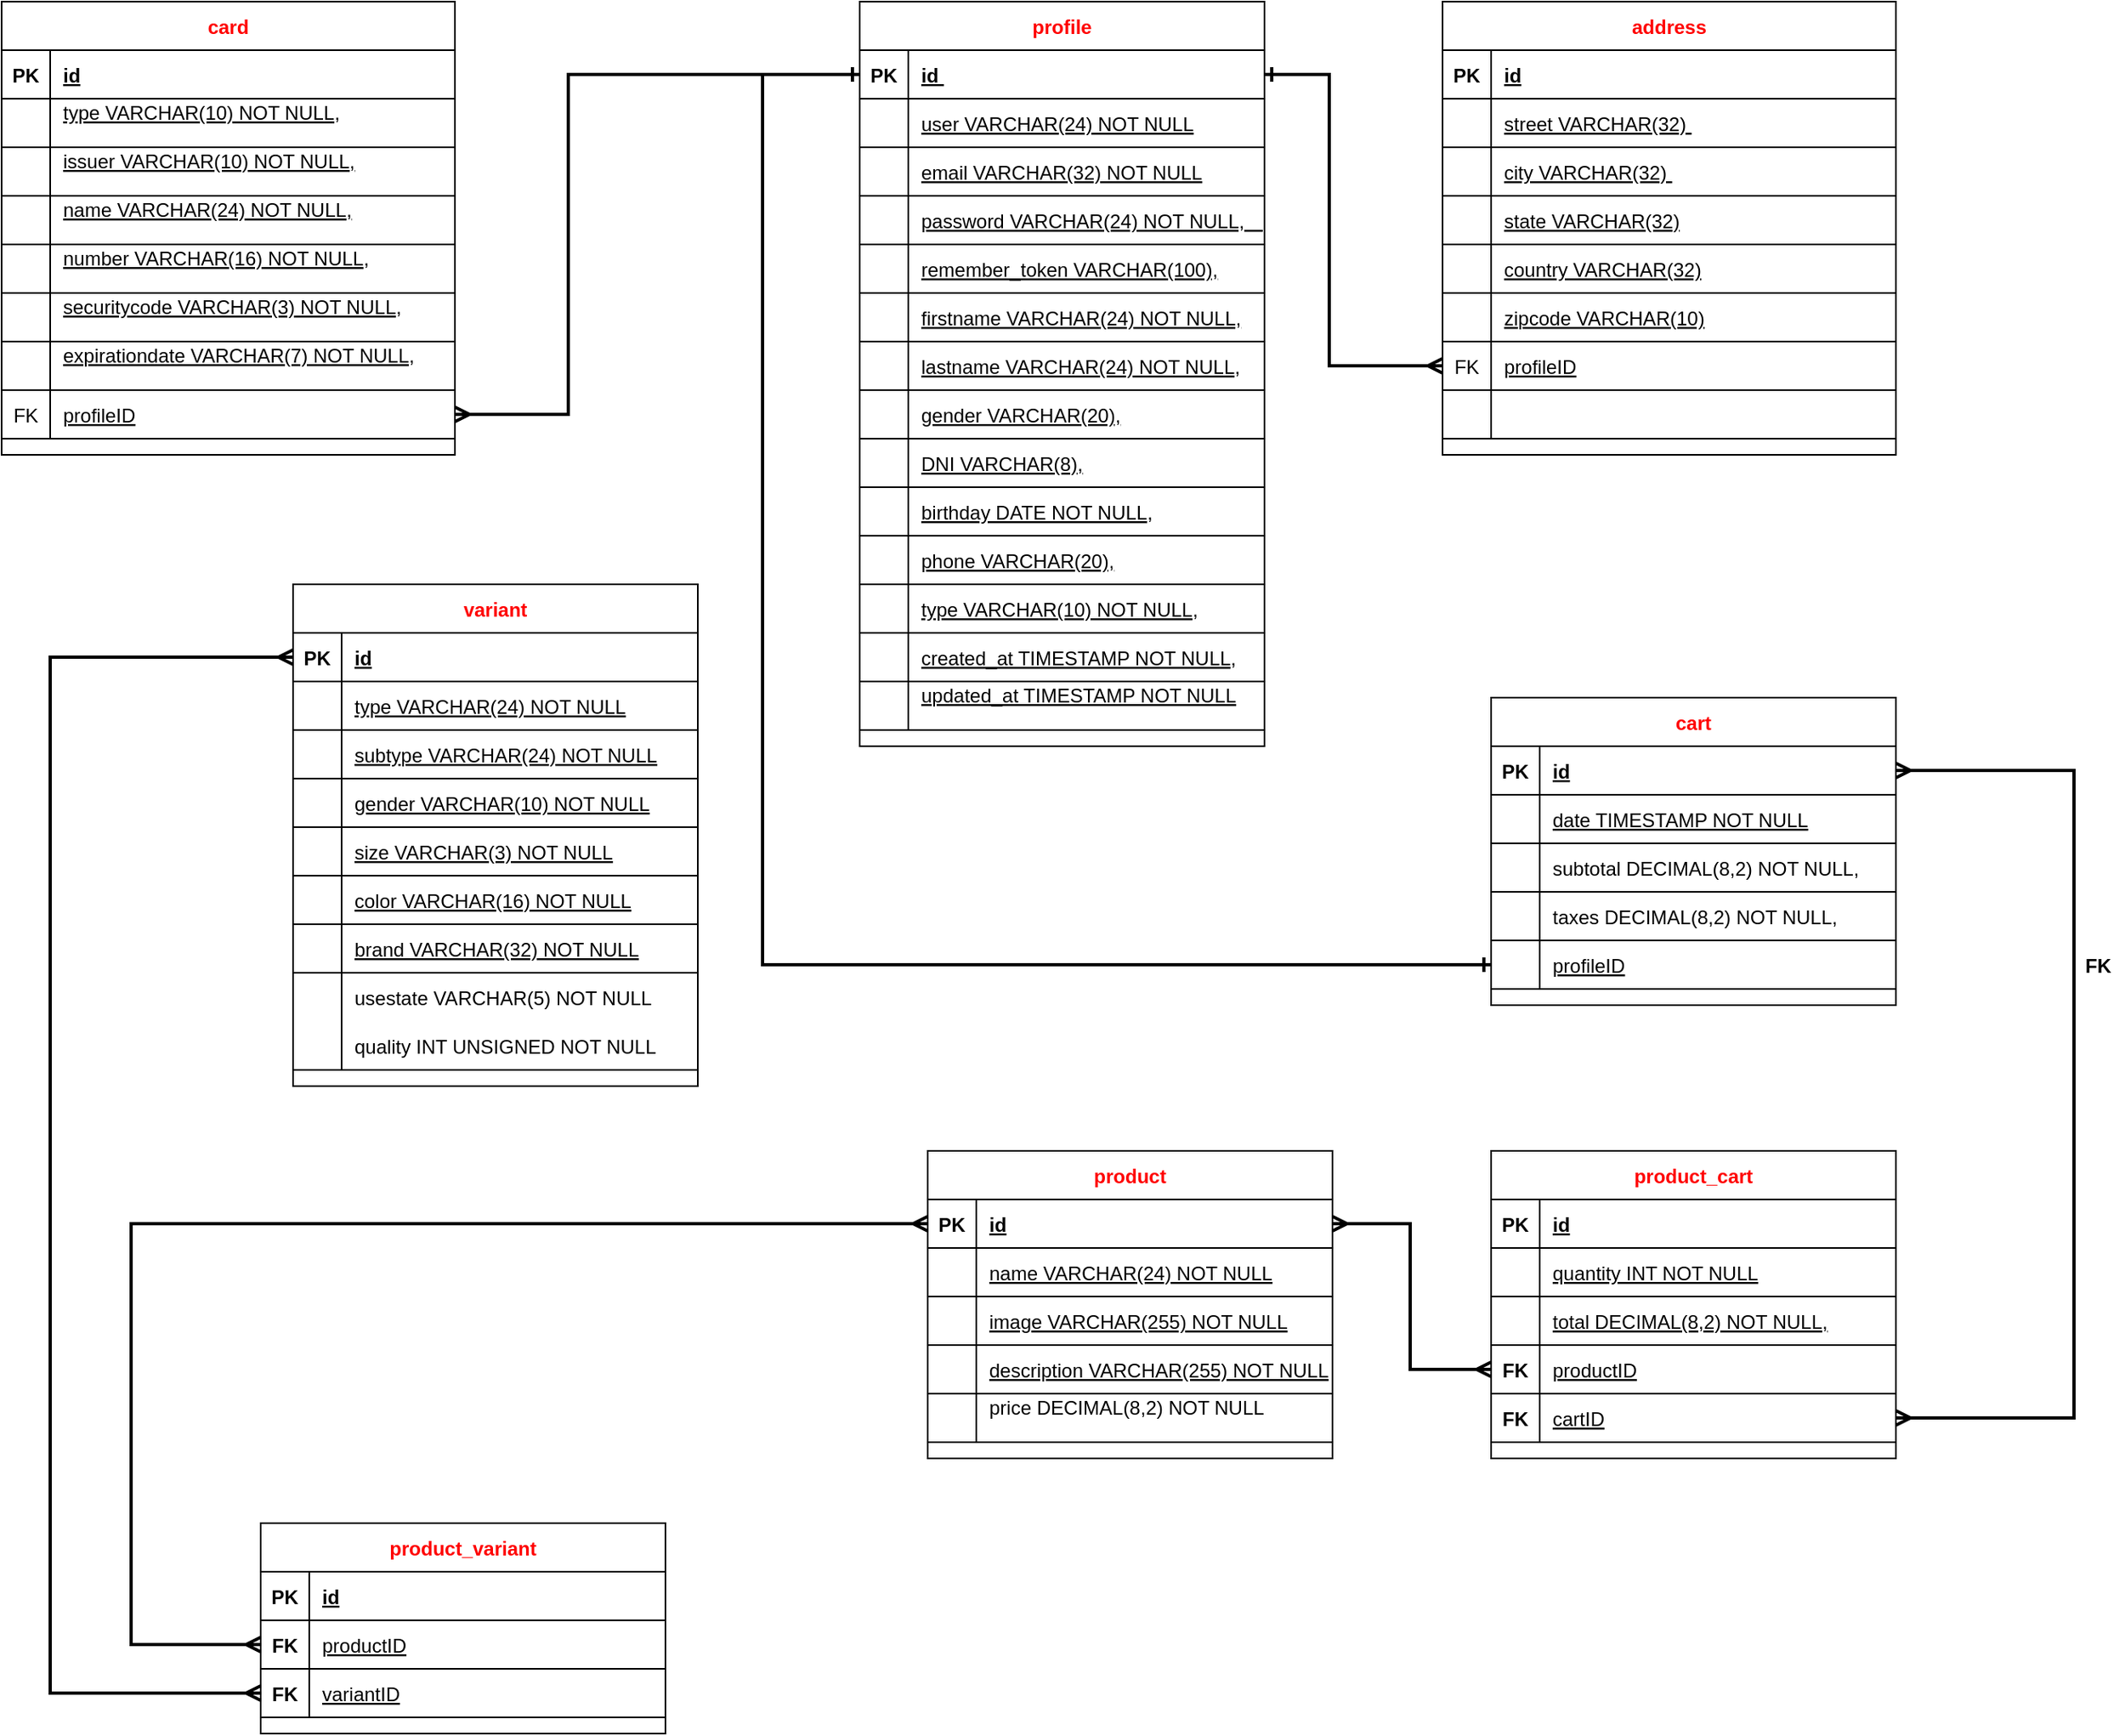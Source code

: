 <mxfile version="14.1.8" type="github">
  <diagram id="R2lEEEUBdFMjLlhIrx00" name="Page-1">
    <mxGraphModel dx="2297" dy="750" grid="1" gridSize="10" guides="1" tooltips="1" connect="1" arrows="1" fold="1" page="1" pageScale="1" pageWidth="850" pageHeight="1100" math="0" shadow="0" extFonts="Permanent Marker^https://fonts.googleapis.com/css?family=Permanent+Marker">
      <root>
        <mxCell id="0" />
        <mxCell id="1" parent="0" />
        <mxCell id="U9yivM3lDuAkU0NzyWBF-1" value="profile" style="shape=table;startSize=30;container=1;collapsible=1;childLayout=tableLayout;fixedRows=1;rowLines=0;fontStyle=1;align=center;resizeLast=1;fontColor=#FF0000;" parent="1" vertex="1">
          <mxGeometry x="280" y="100" width="250" height="460" as="geometry" />
        </mxCell>
        <mxCell id="U9yivM3lDuAkU0NzyWBF-17" style="shape=partialRectangle;collapsible=0;dropTarget=0;pointerEvents=0;fillColor=none;points=[[0,0.5],[1,0.5]];portConstraint=eastwest;top=0;left=0;right=0;bottom=1;" parent="U9yivM3lDuAkU0NzyWBF-1" vertex="1">
          <mxGeometry y="30" width="250" height="30" as="geometry" />
        </mxCell>
        <mxCell id="U9yivM3lDuAkU0NzyWBF-18" value="PK" style="shape=partialRectangle;overflow=hidden;connectable=0;fillColor=none;top=0;left=0;bottom=0;right=0;fontStyle=1;" parent="U9yivM3lDuAkU0NzyWBF-17" vertex="1">
          <mxGeometry width="30" height="30" as="geometry" />
        </mxCell>
        <mxCell id="U9yivM3lDuAkU0NzyWBF-19" value="id " style="shape=partialRectangle;overflow=hidden;connectable=0;fillColor=none;top=0;left=0;bottom=0;right=0;align=left;spacingLeft=6;fontStyle=5;" parent="U9yivM3lDuAkU0NzyWBF-17" vertex="1">
          <mxGeometry x="30" width="220" height="30" as="geometry" />
        </mxCell>
        <mxCell id="nwdsTrzyye-oN_zmMP0d-19" style="shape=partialRectangle;collapsible=0;dropTarget=0;pointerEvents=0;fillColor=none;points=[[0,0.5],[1,0.5]];portConstraint=eastwest;top=0;left=0;right=0;bottom=1;fontStyle=0" vertex="1" parent="U9yivM3lDuAkU0NzyWBF-1">
          <mxGeometry y="60" width="250" height="30" as="geometry" />
        </mxCell>
        <mxCell id="nwdsTrzyye-oN_zmMP0d-20" style="shape=partialRectangle;overflow=hidden;connectable=0;fillColor=none;top=0;left=0;bottom=0;right=0;fontStyle=0;" vertex="1" parent="nwdsTrzyye-oN_zmMP0d-19">
          <mxGeometry width="30" height="30" as="geometry" />
        </mxCell>
        <mxCell id="nwdsTrzyye-oN_zmMP0d-21" value="user VARCHAR(24) NOT NULL" style="shape=partialRectangle;overflow=hidden;connectable=0;fillColor=none;top=0;left=0;bottom=0;right=0;align=left;spacingLeft=6;fontStyle=4;" vertex="1" parent="nwdsTrzyye-oN_zmMP0d-19">
          <mxGeometry x="30" width="220" height="30" as="geometry" />
        </mxCell>
        <mxCell id="nwdsTrzyye-oN_zmMP0d-16" style="shape=partialRectangle;collapsible=0;dropTarget=0;pointerEvents=0;fillColor=none;points=[[0,0.5],[1,0.5]];portConstraint=eastwest;top=0;left=0;right=0;bottom=1;fontStyle=0" vertex="1" parent="U9yivM3lDuAkU0NzyWBF-1">
          <mxGeometry y="90" width="250" height="30" as="geometry" />
        </mxCell>
        <mxCell id="nwdsTrzyye-oN_zmMP0d-17" style="shape=partialRectangle;overflow=hidden;connectable=0;fillColor=none;top=0;left=0;bottom=0;right=0;fontStyle=0;" vertex="1" parent="nwdsTrzyye-oN_zmMP0d-16">
          <mxGeometry width="30" height="30" as="geometry" />
        </mxCell>
        <mxCell id="nwdsTrzyye-oN_zmMP0d-18" value="email VARCHAR(32) NOT NULL" style="shape=partialRectangle;overflow=hidden;connectable=0;fillColor=none;top=0;left=0;bottom=0;right=0;align=left;spacingLeft=6;fontStyle=4;" vertex="1" parent="nwdsTrzyye-oN_zmMP0d-16">
          <mxGeometry x="30" width="220" height="30" as="geometry" />
        </mxCell>
        <mxCell id="nwdsTrzyye-oN_zmMP0d-13" style="shape=partialRectangle;collapsible=0;dropTarget=0;pointerEvents=0;fillColor=none;points=[[0,0.5],[1,0.5]];portConstraint=eastwest;top=0;left=0;right=0;bottom=1;fontStyle=0" vertex="1" parent="U9yivM3lDuAkU0NzyWBF-1">
          <mxGeometry y="120" width="250" height="30" as="geometry" />
        </mxCell>
        <mxCell id="nwdsTrzyye-oN_zmMP0d-14" style="shape=partialRectangle;overflow=hidden;connectable=0;fillColor=none;top=0;left=0;bottom=0;right=0;fontStyle=0;" vertex="1" parent="nwdsTrzyye-oN_zmMP0d-13">
          <mxGeometry width="30" height="30" as="geometry" />
        </mxCell>
        <mxCell id="nwdsTrzyye-oN_zmMP0d-15" value="password VARCHAR(24) NOT NULL,    " style="shape=partialRectangle;overflow=hidden;connectable=0;fillColor=none;top=0;left=0;bottom=0;right=0;align=left;spacingLeft=6;fontStyle=4;" vertex="1" parent="nwdsTrzyye-oN_zmMP0d-13">
          <mxGeometry x="30" width="220" height="30" as="geometry" />
        </mxCell>
        <mxCell id="nwdsTrzyye-oN_zmMP0d-10" style="shape=partialRectangle;collapsible=0;dropTarget=0;pointerEvents=0;fillColor=none;points=[[0,0.5],[1,0.5]];portConstraint=eastwest;top=0;left=0;right=0;bottom=1;fontStyle=0" vertex="1" parent="U9yivM3lDuAkU0NzyWBF-1">
          <mxGeometry y="150" width="250" height="30" as="geometry" />
        </mxCell>
        <mxCell id="nwdsTrzyye-oN_zmMP0d-11" style="shape=partialRectangle;overflow=hidden;connectable=0;fillColor=none;top=0;left=0;bottom=0;right=0;fontStyle=0;" vertex="1" parent="nwdsTrzyye-oN_zmMP0d-10">
          <mxGeometry width="30" height="30" as="geometry" />
        </mxCell>
        <mxCell id="nwdsTrzyye-oN_zmMP0d-12" value="remember_token VARCHAR(100)," style="shape=partialRectangle;overflow=hidden;connectable=0;fillColor=none;top=0;left=0;bottom=0;right=0;align=left;spacingLeft=6;fontStyle=4;" vertex="1" parent="nwdsTrzyye-oN_zmMP0d-10">
          <mxGeometry x="30" width="220" height="30" as="geometry" />
        </mxCell>
        <mxCell id="U9yivM3lDuAkU0NzyWBF-32" style="shape=partialRectangle;collapsible=0;dropTarget=0;pointerEvents=0;fillColor=none;points=[[0,0.5],[1,0.5]];portConstraint=eastwest;top=0;left=0;right=0;bottom=1;fontStyle=0" parent="U9yivM3lDuAkU0NzyWBF-1" vertex="1">
          <mxGeometry y="180" width="250" height="30" as="geometry" />
        </mxCell>
        <mxCell id="U9yivM3lDuAkU0NzyWBF-33" style="shape=partialRectangle;overflow=hidden;connectable=0;fillColor=none;top=0;left=0;bottom=0;right=0;fontStyle=0;" parent="U9yivM3lDuAkU0NzyWBF-32" vertex="1">
          <mxGeometry width="30" height="30" as="geometry" />
        </mxCell>
        <mxCell id="U9yivM3lDuAkU0NzyWBF-34" value="firstname VARCHAR(24) NOT NULL," style="shape=partialRectangle;overflow=hidden;connectable=0;fillColor=none;top=0;left=0;bottom=0;right=0;align=left;spacingLeft=6;fontStyle=4;" parent="U9yivM3lDuAkU0NzyWBF-32" vertex="1">
          <mxGeometry x="30" width="220" height="30" as="geometry" />
        </mxCell>
        <mxCell id="nwdsTrzyye-oN_zmMP0d-7" style="shape=partialRectangle;collapsible=0;dropTarget=0;pointerEvents=0;fillColor=none;points=[[0,0.5],[1,0.5]];portConstraint=eastwest;top=0;left=0;right=0;bottom=1;fontStyle=0" vertex="1" parent="U9yivM3lDuAkU0NzyWBF-1">
          <mxGeometry y="210" width="250" height="30" as="geometry" />
        </mxCell>
        <mxCell id="nwdsTrzyye-oN_zmMP0d-8" style="shape=partialRectangle;overflow=hidden;connectable=0;fillColor=none;top=0;left=0;bottom=0;right=0;fontStyle=0;" vertex="1" parent="nwdsTrzyye-oN_zmMP0d-7">
          <mxGeometry width="30" height="30" as="geometry" />
        </mxCell>
        <mxCell id="nwdsTrzyye-oN_zmMP0d-9" value="lastname VARCHAR(24) NOT NULL," style="shape=partialRectangle;overflow=hidden;connectable=0;fillColor=none;top=0;left=0;bottom=0;right=0;align=left;spacingLeft=6;fontStyle=4;" vertex="1" parent="nwdsTrzyye-oN_zmMP0d-7">
          <mxGeometry x="30" width="220" height="30" as="geometry" />
        </mxCell>
        <mxCell id="U9yivM3lDuAkU0NzyWBF-38" style="shape=partialRectangle;collapsible=0;dropTarget=0;pointerEvents=0;fillColor=none;points=[[0,0.5],[1,0.5]];portConstraint=eastwest;top=0;left=0;right=0;bottom=1;fontStyle=0" parent="U9yivM3lDuAkU0NzyWBF-1" vertex="1">
          <mxGeometry y="240" width="250" height="30" as="geometry" />
        </mxCell>
        <mxCell id="U9yivM3lDuAkU0NzyWBF-39" style="shape=partialRectangle;overflow=hidden;connectable=0;fillColor=none;top=0;left=0;bottom=0;right=0;fontStyle=0;" parent="U9yivM3lDuAkU0NzyWBF-38" vertex="1">
          <mxGeometry width="30" height="30" as="geometry" />
        </mxCell>
        <mxCell id="U9yivM3lDuAkU0NzyWBF-40" value="gender VARCHAR(20)," style="shape=partialRectangle;overflow=hidden;connectable=0;fillColor=none;top=0;left=0;bottom=0;right=0;align=left;spacingLeft=6;fontStyle=4;" parent="U9yivM3lDuAkU0NzyWBF-38" vertex="1">
          <mxGeometry x="30" width="220" height="30" as="geometry" />
        </mxCell>
        <mxCell id="U9yivM3lDuAkU0NzyWBF-41" style="shape=partialRectangle;collapsible=0;dropTarget=0;pointerEvents=0;fillColor=none;points=[[0,0.5],[1,0.5]];portConstraint=eastwest;top=0;left=0;right=0;bottom=1;fontStyle=0" parent="U9yivM3lDuAkU0NzyWBF-1" vertex="1">
          <mxGeometry y="270" width="250" height="30" as="geometry" />
        </mxCell>
        <mxCell id="U9yivM3lDuAkU0NzyWBF-42" style="shape=partialRectangle;overflow=hidden;connectable=0;fillColor=none;top=0;left=0;bottom=0;right=0;fontStyle=0;" parent="U9yivM3lDuAkU0NzyWBF-41" vertex="1">
          <mxGeometry width="30" height="30" as="geometry" />
        </mxCell>
        <mxCell id="U9yivM3lDuAkU0NzyWBF-43" value="DNI VARCHAR(8)," style="shape=partialRectangle;overflow=hidden;connectable=0;fillColor=none;top=0;left=0;bottom=0;right=0;align=left;spacingLeft=6;fontStyle=4;" parent="U9yivM3lDuAkU0NzyWBF-41" vertex="1">
          <mxGeometry x="30" width="220" height="30" as="geometry" />
        </mxCell>
        <mxCell id="U9yivM3lDuAkU0NzyWBF-44" style="shape=partialRectangle;collapsible=0;dropTarget=0;pointerEvents=0;fillColor=none;points=[[0,0.5],[1,0.5]];portConstraint=eastwest;top=0;left=0;right=0;bottom=1;fontStyle=0" parent="U9yivM3lDuAkU0NzyWBF-1" vertex="1">
          <mxGeometry y="300" width="250" height="30" as="geometry" />
        </mxCell>
        <mxCell id="U9yivM3lDuAkU0NzyWBF-45" style="shape=partialRectangle;overflow=hidden;connectable=0;fillColor=none;top=0;left=0;bottom=0;right=0;fontStyle=0;" parent="U9yivM3lDuAkU0NzyWBF-44" vertex="1">
          <mxGeometry width="30" height="30" as="geometry" />
        </mxCell>
        <mxCell id="U9yivM3lDuAkU0NzyWBF-46" value="birthday DATE NOT NULL," style="shape=partialRectangle;overflow=hidden;connectable=0;fillColor=none;top=0;left=0;bottom=0;right=0;align=left;spacingLeft=6;fontStyle=4;" parent="U9yivM3lDuAkU0NzyWBF-44" vertex="1">
          <mxGeometry x="30" width="220" height="30" as="geometry" />
        </mxCell>
        <mxCell id="U9yivM3lDuAkU0NzyWBF-11" style="shape=partialRectangle;collapsible=0;dropTarget=0;pointerEvents=0;fillColor=none;points=[[0,0.5],[1,0.5]];portConstraint=eastwest;top=0;left=0;right=0;bottom=1;fontStyle=0" parent="U9yivM3lDuAkU0NzyWBF-1" vertex="1">
          <mxGeometry y="330" width="250" height="30" as="geometry" />
        </mxCell>
        <mxCell id="U9yivM3lDuAkU0NzyWBF-12" style="shape=partialRectangle;overflow=hidden;connectable=0;fillColor=none;top=0;left=0;bottom=0;right=0;fontStyle=0;" parent="U9yivM3lDuAkU0NzyWBF-11" vertex="1">
          <mxGeometry width="30" height="30" as="geometry" />
        </mxCell>
        <mxCell id="U9yivM3lDuAkU0NzyWBF-13" value="phone VARCHAR(20)," style="shape=partialRectangle;overflow=hidden;connectable=0;fillColor=none;top=0;left=0;bottom=0;right=0;align=left;spacingLeft=6;fontStyle=4;" parent="U9yivM3lDuAkU0NzyWBF-11" vertex="1">
          <mxGeometry x="30" width="220" height="30" as="geometry" />
        </mxCell>
        <mxCell id="nwdsTrzyye-oN_zmMP0d-4" style="shape=partialRectangle;collapsible=0;dropTarget=0;pointerEvents=0;fillColor=none;points=[[0,0.5],[1,0.5]];portConstraint=eastwest;top=0;left=0;right=0;bottom=1;fontStyle=0" vertex="1" parent="U9yivM3lDuAkU0NzyWBF-1">
          <mxGeometry y="360" width="250" height="30" as="geometry" />
        </mxCell>
        <mxCell id="nwdsTrzyye-oN_zmMP0d-5" style="shape=partialRectangle;overflow=hidden;connectable=0;fillColor=none;top=0;left=0;bottom=0;right=0;fontStyle=0;" vertex="1" parent="nwdsTrzyye-oN_zmMP0d-4">
          <mxGeometry width="30" height="30" as="geometry" />
        </mxCell>
        <mxCell id="nwdsTrzyye-oN_zmMP0d-6" value="type VARCHAR(10) NOT NULL," style="shape=partialRectangle;overflow=hidden;connectable=0;fillColor=none;top=0;left=0;bottom=0;right=0;align=left;spacingLeft=6;fontStyle=4;" vertex="1" parent="nwdsTrzyye-oN_zmMP0d-4">
          <mxGeometry x="30" width="220" height="30" as="geometry" />
        </mxCell>
        <mxCell id="nwdsTrzyye-oN_zmMP0d-1" style="shape=partialRectangle;collapsible=0;dropTarget=0;pointerEvents=0;fillColor=none;points=[[0,0.5],[1,0.5]];portConstraint=eastwest;top=0;left=0;right=0;bottom=1;fontStyle=0" vertex="1" parent="U9yivM3lDuAkU0NzyWBF-1">
          <mxGeometry y="390" width="250" height="30" as="geometry" />
        </mxCell>
        <mxCell id="nwdsTrzyye-oN_zmMP0d-2" style="shape=partialRectangle;overflow=hidden;connectable=0;fillColor=none;top=0;left=0;bottom=0;right=0;fontStyle=0;" vertex="1" parent="nwdsTrzyye-oN_zmMP0d-1">
          <mxGeometry width="30" height="30" as="geometry" />
        </mxCell>
        <mxCell id="nwdsTrzyye-oN_zmMP0d-3" value="created_at TIMESTAMP NOT NULL," style="shape=partialRectangle;overflow=hidden;connectable=0;fillColor=none;top=0;left=0;bottom=0;right=0;align=left;spacingLeft=6;fontStyle=4;" vertex="1" parent="nwdsTrzyye-oN_zmMP0d-1">
          <mxGeometry x="30" width="220" height="30" as="geometry" />
        </mxCell>
        <mxCell id="U9yivM3lDuAkU0NzyWBF-35" style="shape=partialRectangle;collapsible=0;dropTarget=0;pointerEvents=0;fillColor=none;points=[[0,0.5],[1,0.5]];portConstraint=eastwest;top=0;left=0;right=0;bottom=1;fontStyle=0" parent="U9yivM3lDuAkU0NzyWBF-1" vertex="1">
          <mxGeometry y="420" width="250" height="30" as="geometry" />
        </mxCell>
        <mxCell id="U9yivM3lDuAkU0NzyWBF-36" style="shape=partialRectangle;overflow=hidden;connectable=0;fillColor=none;top=0;left=0;bottom=0;right=0;fontStyle=0;" parent="U9yivM3lDuAkU0NzyWBF-35" vertex="1">
          <mxGeometry width="30" height="30" as="geometry" />
        </mxCell>
        <mxCell id="U9yivM3lDuAkU0NzyWBF-37" value="updated_at TIMESTAMP NOT NULL&#xa;" style="shape=partialRectangle;overflow=hidden;connectable=0;fillColor=none;top=0;left=0;bottom=0;right=0;align=left;spacingLeft=6;fontStyle=4;" parent="U9yivM3lDuAkU0NzyWBF-35" vertex="1">
          <mxGeometry x="30" width="220" height="30" as="geometry" />
        </mxCell>
        <mxCell id="U9yivM3lDuAkU0NzyWBF-68" value="product" style="shape=table;startSize=30;container=1;collapsible=1;childLayout=tableLayout;fixedRows=1;rowLines=0;fontStyle=1;align=center;resizeLast=1;labelBackgroundColor=#ffffff;fontColor=#FF0000;" parent="1" vertex="1">
          <mxGeometry x="322" y="810" width="250" height="190" as="geometry" />
        </mxCell>
        <mxCell id="U9yivM3lDuAkU0NzyWBF-108" style="shape=partialRectangle;collapsible=0;dropTarget=0;pointerEvents=0;fillColor=none;points=[[0,0.5],[1,0.5]];portConstraint=eastwest;top=0;left=0;right=0;bottom=1;" parent="U9yivM3lDuAkU0NzyWBF-68" vertex="1">
          <mxGeometry y="30" width="250" height="30" as="geometry" />
        </mxCell>
        <mxCell id="U9yivM3lDuAkU0NzyWBF-109" value="PK" style="shape=partialRectangle;overflow=hidden;connectable=0;fillColor=none;top=0;left=0;bottom=0;right=0;fontStyle=1;" parent="U9yivM3lDuAkU0NzyWBF-108" vertex="1">
          <mxGeometry width="30" height="30" as="geometry" />
        </mxCell>
        <mxCell id="U9yivM3lDuAkU0NzyWBF-110" value="id" style="shape=partialRectangle;overflow=hidden;connectable=0;fillColor=none;top=0;left=0;bottom=0;right=0;align=left;spacingLeft=6;fontStyle=5;" parent="U9yivM3lDuAkU0NzyWBF-108" vertex="1">
          <mxGeometry x="30" width="220" height="30" as="geometry" />
        </mxCell>
        <mxCell id="U9yivM3lDuAkU0NzyWBF-105" style="shape=partialRectangle;collapsible=0;dropTarget=0;pointerEvents=0;fillColor=none;points=[[0,0.5],[1,0.5]];portConstraint=eastwest;top=0;left=0;right=0;bottom=1;" parent="U9yivM3lDuAkU0NzyWBF-68" vertex="1">
          <mxGeometry y="60" width="250" height="30" as="geometry" />
        </mxCell>
        <mxCell id="U9yivM3lDuAkU0NzyWBF-106" style="shape=partialRectangle;overflow=hidden;connectable=0;fillColor=none;top=0;left=0;bottom=0;right=0;fontStyle=1;" parent="U9yivM3lDuAkU0NzyWBF-105" vertex="1">
          <mxGeometry width="30" height="30" as="geometry" />
        </mxCell>
        <mxCell id="U9yivM3lDuAkU0NzyWBF-107" value="name VARCHAR(24) NOT NULL" style="shape=partialRectangle;overflow=hidden;connectable=0;fillColor=none;top=0;left=0;bottom=0;right=0;align=left;spacingLeft=6;fontStyle=4;" parent="U9yivM3lDuAkU0NzyWBF-105" vertex="1">
          <mxGeometry x="30" width="220" height="30" as="geometry" />
        </mxCell>
        <mxCell id="U9yivM3lDuAkU0NzyWBF-102" style="shape=partialRectangle;collapsible=0;dropTarget=0;pointerEvents=0;fillColor=none;points=[[0,0.5],[1,0.5]];portConstraint=eastwest;top=0;left=0;right=0;bottom=1;fontStyle=0" parent="U9yivM3lDuAkU0NzyWBF-68" vertex="1">
          <mxGeometry y="90" width="250" height="30" as="geometry" />
        </mxCell>
        <mxCell id="U9yivM3lDuAkU0NzyWBF-103" style="shape=partialRectangle;overflow=hidden;connectable=0;fillColor=none;top=0;left=0;bottom=0;right=0;fontStyle=0;" parent="U9yivM3lDuAkU0NzyWBF-102" vertex="1">
          <mxGeometry width="30" height="30" as="geometry" />
        </mxCell>
        <mxCell id="U9yivM3lDuAkU0NzyWBF-104" value="image VARCHAR(255) NOT NULL" style="shape=partialRectangle;overflow=hidden;connectable=0;fillColor=none;top=0;left=0;bottom=0;right=0;align=left;spacingLeft=6;fontStyle=4;" parent="U9yivM3lDuAkU0NzyWBF-102" vertex="1">
          <mxGeometry x="30" width="220" height="30" as="geometry" />
        </mxCell>
        <mxCell id="U9yivM3lDuAkU0NzyWBF-96" style="shape=partialRectangle;collapsible=0;dropTarget=0;pointerEvents=0;fillColor=none;points=[[0,0.5],[1,0.5]];portConstraint=eastwest;top=0;left=0;right=0;bottom=1;fontStyle=0" parent="U9yivM3lDuAkU0NzyWBF-68" vertex="1">
          <mxGeometry y="120" width="250" height="30" as="geometry" />
        </mxCell>
        <mxCell id="U9yivM3lDuAkU0NzyWBF-97" style="shape=partialRectangle;overflow=hidden;connectable=0;fillColor=none;top=0;left=0;bottom=0;right=0;fontStyle=0;" parent="U9yivM3lDuAkU0NzyWBF-96" vertex="1">
          <mxGeometry width="30" height="30" as="geometry" />
        </mxCell>
        <mxCell id="U9yivM3lDuAkU0NzyWBF-98" value="description VARCHAR(255) NOT NULL" style="shape=partialRectangle;overflow=hidden;connectable=0;fillColor=none;top=0;left=0;bottom=0;right=0;align=left;spacingLeft=6;fontStyle=4;" parent="U9yivM3lDuAkU0NzyWBF-96" vertex="1">
          <mxGeometry x="30" width="220" height="30" as="geometry" />
        </mxCell>
        <mxCell id="U9yivM3lDuAkU0NzyWBF-93" style="shape=partialRectangle;collapsible=0;dropTarget=0;pointerEvents=0;fillColor=none;points=[[0,0.5],[1,0.5]];portConstraint=eastwest;top=0;left=0;right=0;bottom=1;fontStyle=0" parent="U9yivM3lDuAkU0NzyWBF-68" vertex="1">
          <mxGeometry y="150" width="250" height="30" as="geometry" />
        </mxCell>
        <mxCell id="U9yivM3lDuAkU0NzyWBF-94" style="shape=partialRectangle;overflow=hidden;connectable=0;fillColor=none;top=0;left=0;bottom=0;right=0;fontStyle=0;" parent="U9yivM3lDuAkU0NzyWBF-93" vertex="1">
          <mxGeometry width="30" height="30" as="geometry" />
        </mxCell>
        <mxCell id="U9yivM3lDuAkU0NzyWBF-95" value="price DECIMAL(8,2) NOT NULL&#xa;" style="shape=partialRectangle;overflow=hidden;connectable=0;fillColor=none;top=0;left=0;bottom=0;right=0;align=left;spacingLeft=6;fontStyle=0;" parent="U9yivM3lDuAkU0NzyWBF-93" vertex="1">
          <mxGeometry x="30" width="220" height="30" as="geometry" />
        </mxCell>
        <mxCell id="U9yivM3lDuAkU0NzyWBF-131" value="cart" style="shape=table;startSize=30;container=1;collapsible=1;childLayout=tableLayout;fixedRows=1;rowLines=0;fontStyle=1;align=center;resizeLast=1;fontColor=#FF0000;" parent="1" vertex="1">
          <mxGeometry x="670" y="530" width="250" height="190" as="geometry" />
        </mxCell>
        <mxCell id="U9yivM3lDuAkU0NzyWBF-132" value="" style="shape=partialRectangle;collapsible=0;dropTarget=0;pointerEvents=0;fillColor=none;points=[[0,0.5],[1,0.5]];portConstraint=eastwest;top=0;left=0;right=0;bottom=1;" parent="U9yivM3lDuAkU0NzyWBF-131" vertex="1">
          <mxGeometry y="30" width="250" height="30" as="geometry" />
        </mxCell>
        <mxCell id="U9yivM3lDuAkU0NzyWBF-133" value="PK" style="shape=partialRectangle;overflow=hidden;connectable=0;fillColor=none;top=0;left=0;bottom=0;right=0;fontStyle=1;" parent="U9yivM3lDuAkU0NzyWBF-132" vertex="1">
          <mxGeometry width="30" height="30" as="geometry" />
        </mxCell>
        <mxCell id="U9yivM3lDuAkU0NzyWBF-134" value="id" style="shape=partialRectangle;overflow=hidden;connectable=0;fillColor=none;top=0;left=0;bottom=0;right=0;align=left;spacingLeft=6;fontStyle=5;" parent="U9yivM3lDuAkU0NzyWBF-132" vertex="1">
          <mxGeometry x="30" width="220" height="30" as="geometry" />
        </mxCell>
        <mxCell id="U9yivM3lDuAkU0NzyWBF-147" style="shape=partialRectangle;collapsible=0;dropTarget=0;pointerEvents=0;fillColor=none;points=[[0,0.5],[1,0.5]];portConstraint=eastwest;top=0;left=0;right=0;bottom=1;" parent="U9yivM3lDuAkU0NzyWBF-131" vertex="1">
          <mxGeometry y="60" width="250" height="30" as="geometry" />
        </mxCell>
        <mxCell id="U9yivM3lDuAkU0NzyWBF-148" style="shape=partialRectangle;overflow=hidden;connectable=0;fillColor=none;top=0;left=0;bottom=0;right=0;fontStyle=1;" parent="U9yivM3lDuAkU0NzyWBF-147" vertex="1">
          <mxGeometry width="30" height="30" as="geometry" />
        </mxCell>
        <mxCell id="U9yivM3lDuAkU0NzyWBF-149" value="date TIMESTAMP NOT NULL" style="shape=partialRectangle;overflow=hidden;connectable=0;fillColor=none;top=0;left=0;bottom=0;right=0;align=left;spacingLeft=6;fontStyle=4;" parent="U9yivM3lDuAkU0NzyWBF-147" vertex="1">
          <mxGeometry x="30" width="220" height="30" as="geometry" />
        </mxCell>
        <mxCell id="U9yivM3lDuAkU0NzyWBF-165" style="shape=partialRectangle;collapsible=0;dropTarget=0;pointerEvents=0;fillColor=none;points=[[0,0.5],[1,0.5]];portConstraint=eastwest;top=0;left=0;right=0;bottom=1;" parent="U9yivM3lDuAkU0NzyWBF-131" vertex="1">
          <mxGeometry y="90" width="250" height="30" as="geometry" />
        </mxCell>
        <mxCell id="U9yivM3lDuAkU0NzyWBF-166" style="shape=partialRectangle;overflow=hidden;connectable=0;fillColor=none;top=0;left=0;bottom=0;right=0;fontStyle=1;" parent="U9yivM3lDuAkU0NzyWBF-165" vertex="1">
          <mxGeometry width="30" height="30" as="geometry" />
        </mxCell>
        <mxCell id="U9yivM3lDuAkU0NzyWBF-167" value="subtotal DECIMAL(8,2) NOT NULL," style="shape=partialRectangle;overflow=hidden;connectable=0;fillColor=none;top=0;left=0;bottom=0;right=0;align=left;spacingLeft=6;fontStyle=0;" parent="U9yivM3lDuAkU0NzyWBF-165" vertex="1">
          <mxGeometry x="30" width="220" height="30" as="geometry" />
        </mxCell>
        <mxCell id="U9yivM3lDuAkU0NzyWBF-168" style="shape=partialRectangle;collapsible=0;dropTarget=0;pointerEvents=0;fillColor=none;points=[[0,0.5],[1,0.5]];portConstraint=eastwest;top=0;left=0;right=0;bottom=1;" parent="U9yivM3lDuAkU0NzyWBF-131" vertex="1">
          <mxGeometry y="120" width="250" height="30" as="geometry" />
        </mxCell>
        <mxCell id="U9yivM3lDuAkU0NzyWBF-169" style="shape=partialRectangle;overflow=hidden;connectable=0;fillColor=none;top=0;left=0;bottom=0;right=0;fontStyle=1;" parent="U9yivM3lDuAkU0NzyWBF-168" vertex="1">
          <mxGeometry width="30" height="30" as="geometry" />
        </mxCell>
        <mxCell id="U9yivM3lDuAkU0NzyWBF-170" value="taxes DECIMAL(8,2) NOT NULL," style="shape=partialRectangle;overflow=hidden;connectable=0;fillColor=none;top=0;left=0;bottom=0;right=0;align=left;spacingLeft=6;fontStyle=0;" parent="U9yivM3lDuAkU0NzyWBF-168" vertex="1">
          <mxGeometry x="30" width="220" height="30" as="geometry" />
        </mxCell>
        <mxCell id="U9yivM3lDuAkU0NzyWBF-138" style="shape=partialRectangle;collapsible=0;dropTarget=0;pointerEvents=0;fillColor=none;points=[[0,0.5],[1,0.5]];portConstraint=eastwest;top=0;left=0;right=0;bottom=1;" parent="U9yivM3lDuAkU0NzyWBF-131" vertex="1">
          <mxGeometry y="150" width="250" height="30" as="geometry" />
        </mxCell>
        <mxCell id="U9yivM3lDuAkU0NzyWBF-139" style="shape=partialRectangle;overflow=hidden;connectable=0;fillColor=none;top=0;left=0;bottom=0;right=0;fontStyle=1;" parent="U9yivM3lDuAkU0NzyWBF-138" vertex="1">
          <mxGeometry width="30" height="30" as="geometry" />
        </mxCell>
        <mxCell id="U9yivM3lDuAkU0NzyWBF-140" value="profileID" style="shape=partialRectangle;overflow=hidden;connectable=0;fillColor=none;top=0;left=0;bottom=0;right=0;align=left;spacingLeft=6;fontStyle=4;" parent="U9yivM3lDuAkU0NzyWBF-138" vertex="1">
          <mxGeometry x="30" width="220" height="30" as="geometry" />
        </mxCell>
        <mxCell id="2G1dGY_RyxvIGRLALi3S-1" value="card" style="shape=table;startSize=30;container=1;collapsible=1;childLayout=tableLayout;fixedRows=1;rowLines=0;fontStyle=1;align=center;resizeLast=1;fontColor=#FF0000;" parent="1" vertex="1">
          <mxGeometry x="-250" y="100" width="280" height="280" as="geometry" />
        </mxCell>
        <mxCell id="2G1dGY_RyxvIGRLALi3S-2" style="shape=partialRectangle;collapsible=0;dropTarget=0;pointerEvents=0;fillColor=none;points=[[0,0.5],[1,0.5]];portConstraint=eastwest;top=0;left=0;right=0;bottom=1;" parent="2G1dGY_RyxvIGRLALi3S-1" vertex="1">
          <mxGeometry y="30" width="280" height="30" as="geometry" />
        </mxCell>
        <mxCell id="2G1dGY_RyxvIGRLALi3S-3" value="PK" style="shape=partialRectangle;overflow=hidden;connectable=0;fillColor=none;top=0;left=0;bottom=0;right=0;fontStyle=1;" parent="2G1dGY_RyxvIGRLALi3S-2" vertex="1">
          <mxGeometry width="30" height="30" as="geometry" />
        </mxCell>
        <mxCell id="2G1dGY_RyxvIGRLALi3S-4" value="id" style="shape=partialRectangle;overflow=hidden;connectable=0;fillColor=none;top=0;left=0;bottom=0;right=0;align=left;spacingLeft=6;fontStyle=5;" parent="2G1dGY_RyxvIGRLALi3S-2" vertex="1">
          <mxGeometry x="30" width="250" height="30" as="geometry" />
        </mxCell>
        <mxCell id="2G1dGY_RyxvIGRLALi3S-29" style="shape=partialRectangle;collapsible=0;dropTarget=0;pointerEvents=0;fillColor=none;points=[[0,0.5],[1,0.5]];portConstraint=eastwest;top=0;left=0;right=0;bottom=1;fontStyle=0" parent="2G1dGY_RyxvIGRLALi3S-1" vertex="1">
          <mxGeometry y="60" width="280" height="30" as="geometry" />
        </mxCell>
        <mxCell id="2G1dGY_RyxvIGRLALi3S-30" style="shape=partialRectangle;overflow=hidden;connectable=0;fillColor=none;top=0;left=0;bottom=0;right=0;fontStyle=0;" parent="2G1dGY_RyxvIGRLALi3S-29" vertex="1">
          <mxGeometry width="30" height="30" as="geometry" />
        </mxCell>
        <mxCell id="2G1dGY_RyxvIGRLALi3S-31" value="type VARCHAR(10) NOT NULL,&#xa;" style="shape=partialRectangle;overflow=hidden;connectable=0;fillColor=none;top=0;left=0;bottom=0;right=0;align=left;spacingLeft=6;fontStyle=4;" parent="2G1dGY_RyxvIGRLALi3S-29" vertex="1">
          <mxGeometry x="30" width="250" height="30" as="geometry" />
        </mxCell>
        <mxCell id="hiM1Buso-aKJPvqWwItP-2" style="shape=partialRectangle;collapsible=0;dropTarget=0;pointerEvents=0;fillColor=none;points=[[0,0.5],[1,0.5]];portConstraint=eastwest;top=0;left=0;right=0;bottom=1;fontStyle=0" parent="2G1dGY_RyxvIGRLALi3S-1" vertex="1">
          <mxGeometry y="90" width="280" height="30" as="geometry" />
        </mxCell>
        <mxCell id="hiM1Buso-aKJPvqWwItP-3" style="shape=partialRectangle;overflow=hidden;connectable=0;fillColor=none;top=0;left=0;bottom=0;right=0;fontStyle=0;" parent="hiM1Buso-aKJPvqWwItP-2" vertex="1">
          <mxGeometry width="30" height="30" as="geometry" />
        </mxCell>
        <mxCell id="hiM1Buso-aKJPvqWwItP-4" value="issuer VARCHAR(10) NOT NULL,&#xa;&#xa;" style="shape=partialRectangle;overflow=hidden;connectable=0;fillColor=none;top=0;left=0;bottom=0;right=0;align=left;spacingLeft=6;fontStyle=4;" parent="hiM1Buso-aKJPvqWwItP-2" vertex="1">
          <mxGeometry x="30" width="250" height="30" as="geometry" />
        </mxCell>
        <mxCell id="2G1dGY_RyxvIGRLALi3S-32" style="shape=partialRectangle;collapsible=0;dropTarget=0;pointerEvents=0;fillColor=none;points=[[0,0.5],[1,0.5]];portConstraint=eastwest;top=0;left=0;right=0;bottom=1;fontStyle=0" parent="2G1dGY_RyxvIGRLALi3S-1" vertex="1">
          <mxGeometry y="120" width="280" height="30" as="geometry" />
        </mxCell>
        <mxCell id="2G1dGY_RyxvIGRLALi3S-33" style="shape=partialRectangle;overflow=hidden;connectable=0;fillColor=none;top=0;left=0;bottom=0;right=0;fontStyle=0;" parent="2G1dGY_RyxvIGRLALi3S-32" vertex="1">
          <mxGeometry width="30" height="30" as="geometry" />
        </mxCell>
        <mxCell id="2G1dGY_RyxvIGRLALi3S-34" value="name VARCHAR(24) NOT NULL,&#xa;&#xa;" style="shape=partialRectangle;overflow=hidden;connectable=0;fillColor=none;top=0;left=0;bottom=0;right=0;align=left;spacingLeft=6;fontStyle=4;" parent="2G1dGY_RyxvIGRLALi3S-32" vertex="1">
          <mxGeometry x="30" width="250" height="30" as="geometry" />
        </mxCell>
        <mxCell id="2G1dGY_RyxvIGRLALi3S-35" style="shape=partialRectangle;collapsible=0;dropTarget=0;pointerEvents=0;fillColor=none;points=[[0,0.5],[1,0.5]];portConstraint=eastwest;top=0;left=0;right=0;bottom=1;fontStyle=0" parent="2G1dGY_RyxvIGRLALi3S-1" vertex="1">
          <mxGeometry y="150" width="280" height="30" as="geometry" />
        </mxCell>
        <mxCell id="2G1dGY_RyxvIGRLALi3S-36" style="shape=partialRectangle;overflow=hidden;connectable=0;fillColor=none;top=0;left=0;bottom=0;right=0;fontStyle=0;" parent="2G1dGY_RyxvIGRLALi3S-35" vertex="1">
          <mxGeometry width="30" height="30" as="geometry" />
        </mxCell>
        <mxCell id="2G1dGY_RyxvIGRLALi3S-37" value="number VARCHAR(16) NOT NULL,&#xa;&#xa;" style="shape=partialRectangle;overflow=hidden;connectable=0;fillColor=none;top=0;left=0;bottom=0;right=0;align=left;spacingLeft=6;fontStyle=4;" parent="2G1dGY_RyxvIGRLALi3S-35" vertex="1">
          <mxGeometry x="30" width="250" height="30" as="geometry" />
        </mxCell>
        <mxCell id="2G1dGY_RyxvIGRLALi3S-38" style="shape=partialRectangle;collapsible=0;dropTarget=0;pointerEvents=0;fillColor=none;points=[[0,0.5],[1,0.5]];portConstraint=eastwest;top=0;left=0;right=0;bottom=1;fontStyle=0" parent="2G1dGY_RyxvIGRLALi3S-1" vertex="1">
          <mxGeometry y="180" width="280" height="30" as="geometry" />
        </mxCell>
        <mxCell id="2G1dGY_RyxvIGRLALi3S-39" style="shape=partialRectangle;overflow=hidden;connectable=0;fillColor=none;top=0;left=0;bottom=0;right=0;fontStyle=0;" parent="2G1dGY_RyxvIGRLALi3S-38" vertex="1">
          <mxGeometry width="30" height="30" as="geometry" />
        </mxCell>
        <mxCell id="2G1dGY_RyxvIGRLALi3S-40" value="securitycode VARCHAR(3) NOT NULL,&#xa;&#xa;" style="shape=partialRectangle;overflow=hidden;connectable=0;fillColor=none;top=0;left=0;bottom=0;right=0;align=left;spacingLeft=6;fontStyle=4;" parent="2G1dGY_RyxvIGRLALi3S-38" vertex="1">
          <mxGeometry x="30" width="250" height="30" as="geometry" />
        </mxCell>
        <mxCell id="2G1dGY_RyxvIGRLALi3S-41" style="shape=partialRectangle;collapsible=0;dropTarget=0;pointerEvents=0;fillColor=none;points=[[0,0.5],[1,0.5]];portConstraint=eastwest;top=0;left=0;right=0;bottom=1;fontStyle=0" parent="2G1dGY_RyxvIGRLALi3S-1" vertex="1">
          <mxGeometry y="210" width="280" height="30" as="geometry" />
        </mxCell>
        <mxCell id="2G1dGY_RyxvIGRLALi3S-42" style="shape=partialRectangle;overflow=hidden;connectable=0;fillColor=none;top=0;left=0;bottom=0;right=0;fontStyle=0;" parent="2G1dGY_RyxvIGRLALi3S-41" vertex="1">
          <mxGeometry width="30" height="30" as="geometry" />
        </mxCell>
        <mxCell id="2G1dGY_RyxvIGRLALi3S-43" value="expirationdate VARCHAR(7) NOT NULL,&#xa;&#xa;" style="shape=partialRectangle;overflow=hidden;connectable=0;fillColor=none;top=0;left=0;bottom=0;right=0;align=left;spacingLeft=6;fontStyle=4;" parent="2G1dGY_RyxvIGRLALi3S-41" vertex="1">
          <mxGeometry x="30" width="250" height="30" as="geometry" />
        </mxCell>
        <mxCell id="CPmwiTEOpp1oiziEy-jw-1" style="shape=partialRectangle;collapsible=0;dropTarget=0;pointerEvents=0;fillColor=none;points=[[0,0.5],[1,0.5]];portConstraint=eastwest;top=0;left=0;right=0;bottom=1;fontStyle=0" parent="2G1dGY_RyxvIGRLALi3S-1" vertex="1">
          <mxGeometry y="240" width="280" height="30" as="geometry" />
        </mxCell>
        <mxCell id="CPmwiTEOpp1oiziEy-jw-2" value="FK" style="shape=partialRectangle;overflow=hidden;connectable=0;fillColor=none;top=0;left=0;bottom=0;right=0;fontStyle=0;" parent="CPmwiTEOpp1oiziEy-jw-1" vertex="1">
          <mxGeometry width="30" height="30" as="geometry" />
        </mxCell>
        <mxCell id="CPmwiTEOpp1oiziEy-jw-3" value="profileID" style="shape=partialRectangle;overflow=hidden;connectable=0;fillColor=none;top=0;left=0;bottom=0;right=0;align=left;spacingLeft=6;fontStyle=4;" parent="CPmwiTEOpp1oiziEy-jw-1" vertex="1">
          <mxGeometry x="30" width="250" height="30" as="geometry" />
        </mxCell>
        <mxCell id="dqL9ZJr4XGqaQcNECpL9-3" value="address" style="shape=table;startSize=30;container=1;collapsible=1;childLayout=tableLayout;fixedRows=1;rowLines=0;fontStyle=1;align=center;resizeLast=1;fontColor=#FF0000;" parent="1" vertex="1">
          <mxGeometry x="640" y="100" width="280" height="280" as="geometry" />
        </mxCell>
        <mxCell id="dqL9ZJr4XGqaQcNECpL9-4" style="shape=partialRectangle;collapsible=0;dropTarget=0;pointerEvents=0;fillColor=none;points=[[0,0.5],[1,0.5]];portConstraint=eastwest;top=0;left=0;right=0;bottom=1;" parent="dqL9ZJr4XGqaQcNECpL9-3" vertex="1">
          <mxGeometry y="30" width="280" height="30" as="geometry" />
        </mxCell>
        <mxCell id="dqL9ZJr4XGqaQcNECpL9-5" value="PK" style="shape=partialRectangle;overflow=hidden;connectable=0;fillColor=none;top=0;left=0;bottom=0;right=0;fontStyle=1;" parent="dqL9ZJr4XGqaQcNECpL9-4" vertex="1">
          <mxGeometry width="30" height="30" as="geometry" />
        </mxCell>
        <mxCell id="dqL9ZJr4XGqaQcNECpL9-6" value="id" style="shape=partialRectangle;overflow=hidden;connectable=0;fillColor=none;top=0;left=0;bottom=0;right=0;align=left;spacingLeft=6;fontStyle=5;" parent="dqL9ZJr4XGqaQcNECpL9-4" vertex="1">
          <mxGeometry x="30" width="250" height="30" as="geometry" />
        </mxCell>
        <mxCell id="dqL9ZJr4XGqaQcNECpL9-7" style="shape=partialRectangle;collapsible=0;dropTarget=0;pointerEvents=0;fillColor=none;points=[[0,0.5],[1,0.5]];portConstraint=eastwest;top=0;left=0;right=0;bottom=1;fontStyle=0" parent="dqL9ZJr4XGqaQcNECpL9-3" vertex="1">
          <mxGeometry y="60" width="280" height="30" as="geometry" />
        </mxCell>
        <mxCell id="dqL9ZJr4XGqaQcNECpL9-8" style="shape=partialRectangle;overflow=hidden;connectable=0;fillColor=none;top=0;left=0;bottom=0;right=0;fontStyle=0;" parent="dqL9ZJr4XGqaQcNECpL9-7" vertex="1">
          <mxGeometry width="30" height="30" as="geometry" />
        </mxCell>
        <mxCell id="dqL9ZJr4XGqaQcNECpL9-9" value="street VARCHAR(32) " style="shape=partialRectangle;overflow=hidden;connectable=0;fillColor=none;top=0;left=0;bottom=0;right=0;align=left;spacingLeft=6;fontStyle=4;" parent="dqL9ZJr4XGqaQcNECpL9-7" vertex="1">
          <mxGeometry x="30" width="250" height="30" as="geometry" />
        </mxCell>
        <mxCell id="dqL9ZJr4XGqaQcNECpL9-10" style="shape=partialRectangle;collapsible=0;dropTarget=0;pointerEvents=0;fillColor=none;points=[[0,0.5],[1,0.5]];portConstraint=eastwest;top=0;left=0;right=0;bottom=1;fontStyle=0" parent="dqL9ZJr4XGqaQcNECpL9-3" vertex="1">
          <mxGeometry y="90" width="280" height="30" as="geometry" />
        </mxCell>
        <mxCell id="dqL9ZJr4XGqaQcNECpL9-11" style="shape=partialRectangle;overflow=hidden;connectable=0;fillColor=none;top=0;left=0;bottom=0;right=0;fontStyle=0;" parent="dqL9ZJr4XGqaQcNECpL9-10" vertex="1">
          <mxGeometry width="30" height="30" as="geometry" />
        </mxCell>
        <mxCell id="dqL9ZJr4XGqaQcNECpL9-12" value="city VARCHAR(32) " style="shape=partialRectangle;overflow=hidden;connectable=0;fillColor=none;top=0;left=0;bottom=0;right=0;align=left;spacingLeft=6;fontStyle=4;" parent="dqL9ZJr4XGqaQcNECpL9-10" vertex="1">
          <mxGeometry x="30" width="250" height="30" as="geometry" />
        </mxCell>
        <mxCell id="dqL9ZJr4XGqaQcNECpL9-13" style="shape=partialRectangle;collapsible=0;dropTarget=0;pointerEvents=0;fillColor=none;points=[[0,0.5],[1,0.5]];portConstraint=eastwest;top=0;left=0;right=0;bottom=1;fontStyle=0" parent="dqL9ZJr4XGqaQcNECpL9-3" vertex="1">
          <mxGeometry y="120" width="280" height="30" as="geometry" />
        </mxCell>
        <mxCell id="dqL9ZJr4XGqaQcNECpL9-14" style="shape=partialRectangle;overflow=hidden;connectable=0;fillColor=none;top=0;left=0;bottom=0;right=0;fontStyle=0;" parent="dqL9ZJr4XGqaQcNECpL9-13" vertex="1">
          <mxGeometry width="30" height="30" as="geometry" />
        </mxCell>
        <mxCell id="dqL9ZJr4XGqaQcNECpL9-15" value="state VARCHAR(32)" style="shape=partialRectangle;overflow=hidden;connectable=0;fillColor=none;top=0;left=0;bottom=0;right=0;align=left;spacingLeft=6;fontStyle=4;" parent="dqL9ZJr4XGqaQcNECpL9-13" vertex="1">
          <mxGeometry x="30" width="250" height="30" as="geometry" />
        </mxCell>
        <mxCell id="dqL9ZJr4XGqaQcNECpL9-16" style="shape=partialRectangle;collapsible=0;dropTarget=0;pointerEvents=0;fillColor=none;points=[[0,0.5],[1,0.5]];portConstraint=eastwest;top=0;left=0;right=0;bottom=1;fontStyle=0" parent="dqL9ZJr4XGqaQcNECpL9-3" vertex="1">
          <mxGeometry y="150" width="280" height="30" as="geometry" />
        </mxCell>
        <mxCell id="dqL9ZJr4XGqaQcNECpL9-17" style="shape=partialRectangle;overflow=hidden;connectable=0;fillColor=none;top=0;left=0;bottom=0;right=0;fontStyle=0;" parent="dqL9ZJr4XGqaQcNECpL9-16" vertex="1">
          <mxGeometry width="30" height="30" as="geometry" />
        </mxCell>
        <mxCell id="dqL9ZJr4XGqaQcNECpL9-18" value="country VARCHAR(32)" style="shape=partialRectangle;overflow=hidden;connectable=0;fillColor=none;top=0;left=0;bottom=0;right=0;align=left;spacingLeft=6;fontStyle=4;" parent="dqL9ZJr4XGqaQcNECpL9-16" vertex="1">
          <mxGeometry x="30" width="250" height="30" as="geometry" />
        </mxCell>
        <mxCell id="dqL9ZJr4XGqaQcNECpL9-19" style="shape=partialRectangle;collapsible=0;dropTarget=0;pointerEvents=0;fillColor=none;points=[[0,0.5],[1,0.5]];portConstraint=eastwest;top=0;left=0;right=0;bottom=1;fontStyle=0" parent="dqL9ZJr4XGqaQcNECpL9-3" vertex="1">
          <mxGeometry y="180" width="280" height="30" as="geometry" />
        </mxCell>
        <mxCell id="dqL9ZJr4XGqaQcNECpL9-20" style="shape=partialRectangle;overflow=hidden;connectable=0;fillColor=none;top=0;left=0;bottom=0;right=0;fontStyle=0;" parent="dqL9ZJr4XGqaQcNECpL9-19" vertex="1">
          <mxGeometry width="30" height="30" as="geometry" />
        </mxCell>
        <mxCell id="dqL9ZJr4XGqaQcNECpL9-21" value="zipcode VARCHAR(10)" style="shape=partialRectangle;overflow=hidden;connectable=0;fillColor=none;top=0;left=0;bottom=0;right=0;align=left;spacingLeft=6;fontStyle=4;" parent="dqL9ZJr4XGqaQcNECpL9-19" vertex="1">
          <mxGeometry x="30" width="250" height="30" as="geometry" />
        </mxCell>
        <mxCell id="CPmwiTEOpp1oiziEy-jw-7" style="shape=partialRectangle;collapsible=0;dropTarget=0;pointerEvents=0;fillColor=none;points=[[0,0.5],[1,0.5]];portConstraint=eastwest;top=0;left=0;right=0;bottom=1;fontStyle=0" parent="dqL9ZJr4XGqaQcNECpL9-3" vertex="1">
          <mxGeometry y="210" width="280" height="30" as="geometry" />
        </mxCell>
        <mxCell id="CPmwiTEOpp1oiziEy-jw-8" value="FK" style="shape=partialRectangle;overflow=hidden;connectable=0;fillColor=none;top=0;left=0;bottom=0;right=0;fontStyle=0;" parent="CPmwiTEOpp1oiziEy-jw-7" vertex="1">
          <mxGeometry width="30" height="30" as="geometry" />
        </mxCell>
        <mxCell id="CPmwiTEOpp1oiziEy-jw-9" value="profileID" style="shape=partialRectangle;overflow=hidden;connectable=0;fillColor=none;top=0;left=0;bottom=0;right=0;align=left;spacingLeft=6;fontStyle=4;" parent="CPmwiTEOpp1oiziEy-jw-7" vertex="1">
          <mxGeometry x="30" width="250" height="30" as="geometry" />
        </mxCell>
        <mxCell id="hiM1Buso-aKJPvqWwItP-6" style="shape=partialRectangle;collapsible=0;dropTarget=0;pointerEvents=0;fillColor=none;points=[[0,0.5],[1,0.5]];portConstraint=eastwest;top=0;left=0;right=0;bottom=1;fontStyle=0" parent="dqL9ZJr4XGqaQcNECpL9-3" vertex="1">
          <mxGeometry y="240" width="280" height="30" as="geometry" />
        </mxCell>
        <mxCell id="hiM1Buso-aKJPvqWwItP-7" value="" style="shape=partialRectangle;overflow=hidden;connectable=0;fillColor=none;top=0;left=0;bottom=0;right=0;fontStyle=0;" parent="hiM1Buso-aKJPvqWwItP-6" vertex="1">
          <mxGeometry width="30" height="30" as="geometry" />
        </mxCell>
        <mxCell id="hiM1Buso-aKJPvqWwItP-8" value="" style="shape=partialRectangle;overflow=hidden;connectable=0;fillColor=none;top=0;left=0;bottom=0;right=0;align=left;spacingLeft=6;fontStyle=4;" parent="hiM1Buso-aKJPvqWwItP-6" vertex="1">
          <mxGeometry x="30" width="250" height="30" as="geometry" />
        </mxCell>
        <mxCell id="dqL9ZJr4XGqaQcNECpL9-26" style="edgeStyle=orthogonalEdgeStyle;rounded=0;orthogonalLoop=1;jettySize=auto;html=1;startArrow=ERmany;startFill=0;endArrow=ERone;endFill=0;strokeWidth=2;exitX=1;exitY=0.5;exitDx=0;exitDy=0;entryX=0;entryY=0.5;entryDx=0;entryDy=0;" parent="1" source="CPmwiTEOpp1oiziEy-jw-1" target="U9yivM3lDuAkU0NzyWBF-17" edge="1">
          <mxGeometry relative="1" as="geometry">
            <mxPoint x="410" y="590" as="sourcePoint" />
            <mxPoint x="220" y="80" as="targetPoint" />
            <Array as="points">
              <mxPoint x="100" y="355" />
              <mxPoint x="100" y="145" />
            </Array>
          </mxGeometry>
        </mxCell>
        <mxCell id="IICuqhGOubU-8mjGnGcU-2" style="edgeStyle=orthogonalEdgeStyle;rounded=0;orthogonalLoop=1;jettySize=auto;html=1;startArrow=ERmany;startFill=0;endArrow=ERmany;endFill=0;strokeWidth=2;exitX=0;exitY=0.5;exitDx=0;exitDy=0;entryX=0;entryY=0.5;entryDx=0;entryDy=0;" parent="1" source="IICuqhGOubU-8mjGnGcU-62" target="U9yivM3lDuAkU0NzyWBF-108" edge="1">
          <mxGeometry relative="1" as="geometry">
            <mxPoint x="220" y="1180" as="sourcePoint" />
            <mxPoint x="262" y="1040" as="targetPoint" />
            <Array as="points">
              <mxPoint x="-170" y="1115" />
              <mxPoint x="-170" y="855" />
            </Array>
          </mxGeometry>
        </mxCell>
        <mxCell id="IICuqhGOubU-8mjGnGcU-3" style="edgeStyle=orthogonalEdgeStyle;rounded=0;orthogonalLoop=1;jettySize=auto;html=1;startArrow=ERmany;startFill=0;endArrow=ERone;endFill=0;strokeWidth=2;exitX=0;exitY=0.5;exitDx=0;exitDy=0;entryX=1;entryY=0.5;entryDx=0;entryDy=0;" parent="1" source="CPmwiTEOpp1oiziEy-jw-7" target="U9yivM3lDuAkU0NzyWBF-17" edge="1">
          <mxGeometry relative="1" as="geometry">
            <mxPoint x="580" y="280" as="sourcePoint" />
            <mxPoint x="533" y="260" as="targetPoint" />
            <Array as="points">
              <mxPoint x="570" y="325" />
              <mxPoint x="570" y="145" />
            </Array>
          </mxGeometry>
        </mxCell>
        <mxCell id="IICuqhGOubU-8mjGnGcU-58" value="product_variant" style="shape=table;startSize=30;container=1;collapsible=1;childLayout=tableLayout;fixedRows=1;rowLines=0;fontStyle=1;align=center;resizeLast=1;fontColor=#FF0000;" parent="1" vertex="1">
          <mxGeometry x="-90" y="1040" width="250" height="130" as="geometry" />
        </mxCell>
        <mxCell id="IICuqhGOubU-8mjGnGcU-59" style="shape=partialRectangle;collapsible=0;dropTarget=0;pointerEvents=0;fillColor=none;points=[[0,0.5],[1,0.5]];portConstraint=eastwest;top=0;left=0;right=0;bottom=1;" parent="IICuqhGOubU-8mjGnGcU-58" vertex="1">
          <mxGeometry y="30" width="250" height="30" as="geometry" />
        </mxCell>
        <mxCell id="IICuqhGOubU-8mjGnGcU-60" value="PK" style="shape=partialRectangle;overflow=hidden;connectable=0;fillColor=none;top=0;left=0;bottom=0;right=0;fontStyle=1;" parent="IICuqhGOubU-8mjGnGcU-59" vertex="1">
          <mxGeometry width="30" height="30" as="geometry" />
        </mxCell>
        <mxCell id="IICuqhGOubU-8mjGnGcU-61" value="id" style="shape=partialRectangle;overflow=hidden;connectable=0;fillColor=none;top=0;left=0;bottom=0;right=0;align=left;spacingLeft=6;fontStyle=5;" parent="IICuqhGOubU-8mjGnGcU-59" vertex="1">
          <mxGeometry x="30" width="220" height="30" as="geometry" />
        </mxCell>
        <mxCell id="IICuqhGOubU-8mjGnGcU-62" style="shape=partialRectangle;collapsible=0;dropTarget=0;pointerEvents=0;fillColor=none;points=[[0,0.5],[1,0.5]];portConstraint=eastwest;top=0;left=0;right=0;bottom=1;" parent="IICuqhGOubU-8mjGnGcU-58" vertex="1">
          <mxGeometry y="60" width="250" height="30" as="geometry" />
        </mxCell>
        <mxCell id="IICuqhGOubU-8mjGnGcU-63" value="FK" style="shape=partialRectangle;overflow=hidden;connectable=0;fillColor=none;top=0;left=0;bottom=0;right=0;fontStyle=1;" parent="IICuqhGOubU-8mjGnGcU-62" vertex="1">
          <mxGeometry width="30" height="30" as="geometry" />
        </mxCell>
        <mxCell id="IICuqhGOubU-8mjGnGcU-64" value="productID" style="shape=partialRectangle;overflow=hidden;connectable=0;fillColor=none;top=0;left=0;bottom=0;right=0;align=left;spacingLeft=6;fontStyle=4;" parent="IICuqhGOubU-8mjGnGcU-62" vertex="1">
          <mxGeometry x="30" width="220" height="30" as="geometry" />
        </mxCell>
        <mxCell id="IICuqhGOubU-8mjGnGcU-65" style="shape=partialRectangle;collapsible=0;dropTarget=0;pointerEvents=0;fillColor=none;points=[[0,0.5],[1,0.5]];portConstraint=eastwest;top=0;left=0;right=0;bottom=1;" parent="IICuqhGOubU-8mjGnGcU-58" vertex="1">
          <mxGeometry y="90" width="250" height="30" as="geometry" />
        </mxCell>
        <mxCell id="IICuqhGOubU-8mjGnGcU-66" value="FK" style="shape=partialRectangle;overflow=hidden;connectable=0;fillColor=none;top=0;left=0;bottom=0;right=0;fontStyle=1;" parent="IICuqhGOubU-8mjGnGcU-65" vertex="1">
          <mxGeometry width="30" height="30" as="geometry" />
        </mxCell>
        <mxCell id="IICuqhGOubU-8mjGnGcU-67" value="variantID" style="shape=partialRectangle;overflow=hidden;connectable=0;fillColor=none;top=0;left=0;bottom=0;right=0;align=left;spacingLeft=6;fontStyle=4;" parent="IICuqhGOubU-8mjGnGcU-65" vertex="1">
          <mxGeometry x="30" width="220" height="30" as="geometry" />
        </mxCell>
        <mxCell id="2idgRojtYA4Yn9I3c1uA-1" style="edgeStyle=orthogonalEdgeStyle;rounded=0;orthogonalLoop=1;jettySize=auto;html=1;startArrow=ERmany;startFill=0;endArrow=ERmany;endFill=0;strokeWidth=2;exitX=0;exitY=0.5;exitDx=0;exitDy=0;entryX=0;entryY=0.5;entryDx=0;entryDy=0;" parent="1" source="IICuqhGOubU-8mjGnGcU-65" target="U9yivM3lDuAkU0NzyWBF-119" edge="1">
          <mxGeometry relative="1" as="geometry">
            <mxPoint x="-168" y="1025" as="sourcePoint" />
            <mxPoint x="-78" y="910" as="targetPoint" />
            <Array as="points">
              <mxPoint x="-220" y="1145" />
              <mxPoint x="-220" y="505" />
            </Array>
          </mxGeometry>
        </mxCell>
        <mxCell id="U9yivM3lDuAkU0NzyWBF-112" value="variant" style="shape=table;startSize=30;container=1;collapsible=1;childLayout=tableLayout;fixedRows=1;rowLines=0;fontStyle=1;align=center;resizeLast=1;fontColor=#FF0000;" parent="1" vertex="1">
          <mxGeometry x="-70" y="460" width="250" height="310" as="geometry" />
        </mxCell>
        <mxCell id="U9yivM3lDuAkU0NzyWBF-119" style="shape=partialRectangle;collapsible=0;dropTarget=0;pointerEvents=0;fillColor=none;points=[[0,0.5],[1,0.5]];portConstraint=eastwest;top=0;left=0;right=0;bottom=1;" parent="U9yivM3lDuAkU0NzyWBF-112" vertex="1">
          <mxGeometry y="30" width="250" height="30" as="geometry" />
        </mxCell>
        <mxCell id="U9yivM3lDuAkU0NzyWBF-120" value="PK" style="shape=partialRectangle;overflow=hidden;connectable=0;fillColor=none;top=0;left=0;bottom=0;right=0;fontStyle=1;" parent="U9yivM3lDuAkU0NzyWBF-119" vertex="1">
          <mxGeometry width="30" height="30" as="geometry" />
        </mxCell>
        <mxCell id="U9yivM3lDuAkU0NzyWBF-121" value="id" style="shape=partialRectangle;overflow=hidden;connectable=0;fillColor=none;top=0;left=0;bottom=0;right=0;align=left;spacingLeft=6;fontStyle=5;" parent="U9yivM3lDuAkU0NzyWBF-119" vertex="1">
          <mxGeometry x="30" width="220" height="30" as="geometry" />
        </mxCell>
        <mxCell id="hiM1Buso-aKJPvqWwItP-52" style="shape=partialRectangle;collapsible=0;dropTarget=0;pointerEvents=0;fillColor=none;points=[[0,0.5],[1,0.5]];portConstraint=eastwest;top=0;left=0;right=0;bottom=1;" parent="U9yivM3lDuAkU0NzyWBF-112" vertex="1">
          <mxGeometry y="60" width="250" height="30" as="geometry" />
        </mxCell>
        <mxCell id="hiM1Buso-aKJPvqWwItP-53" style="shape=partialRectangle;overflow=hidden;connectable=0;fillColor=none;top=0;left=0;bottom=0;right=0;fontStyle=1;" parent="hiM1Buso-aKJPvqWwItP-52" vertex="1">
          <mxGeometry width="30" height="30" as="geometry" />
        </mxCell>
        <mxCell id="hiM1Buso-aKJPvqWwItP-54" value="type VARCHAR(24) NOT NULL" style="shape=partialRectangle;overflow=hidden;connectable=0;fillColor=none;top=0;left=0;bottom=0;right=0;align=left;spacingLeft=6;fontStyle=4;" parent="hiM1Buso-aKJPvqWwItP-52" vertex="1">
          <mxGeometry x="30" width="220" height="30" as="geometry" />
        </mxCell>
        <mxCell id="hiM1Buso-aKJPvqWwItP-49" style="shape=partialRectangle;collapsible=0;dropTarget=0;pointerEvents=0;fillColor=none;points=[[0,0.5],[1,0.5]];portConstraint=eastwest;top=0;left=0;right=0;bottom=1;" parent="U9yivM3lDuAkU0NzyWBF-112" vertex="1">
          <mxGeometry y="90" width="250" height="30" as="geometry" />
        </mxCell>
        <mxCell id="hiM1Buso-aKJPvqWwItP-50" style="shape=partialRectangle;overflow=hidden;connectable=0;fillColor=none;top=0;left=0;bottom=0;right=0;fontStyle=1;" parent="hiM1Buso-aKJPvqWwItP-49" vertex="1">
          <mxGeometry width="30" height="30" as="geometry" />
        </mxCell>
        <mxCell id="hiM1Buso-aKJPvqWwItP-51" value="subtype VARCHAR(24) NOT NULL" style="shape=partialRectangle;overflow=hidden;connectable=0;fillColor=none;top=0;left=0;bottom=0;right=0;align=left;spacingLeft=6;fontStyle=4;" parent="hiM1Buso-aKJPvqWwItP-49" vertex="1">
          <mxGeometry x="30" width="220" height="30" as="geometry" />
        </mxCell>
        <mxCell id="hiM1Buso-aKJPvqWwItP-46" style="shape=partialRectangle;collapsible=0;dropTarget=0;pointerEvents=0;fillColor=none;points=[[0,0.5],[1,0.5]];portConstraint=eastwest;top=0;left=0;right=0;bottom=1;" parent="U9yivM3lDuAkU0NzyWBF-112" vertex="1">
          <mxGeometry y="120" width="250" height="30" as="geometry" />
        </mxCell>
        <mxCell id="hiM1Buso-aKJPvqWwItP-47" style="shape=partialRectangle;overflow=hidden;connectable=0;fillColor=none;top=0;left=0;bottom=0;right=0;fontStyle=1;" parent="hiM1Buso-aKJPvqWwItP-46" vertex="1">
          <mxGeometry width="30" height="30" as="geometry" />
        </mxCell>
        <mxCell id="hiM1Buso-aKJPvqWwItP-48" value="gender VARCHAR(10) NOT NULL" style="shape=partialRectangle;overflow=hidden;connectable=0;fillColor=none;top=0;left=0;bottom=0;right=0;align=left;spacingLeft=6;fontStyle=4;" parent="hiM1Buso-aKJPvqWwItP-46" vertex="1">
          <mxGeometry x="30" width="220" height="30" as="geometry" />
        </mxCell>
        <mxCell id="U9yivM3lDuAkU0NzyWBF-122" style="shape=partialRectangle;collapsible=0;dropTarget=0;pointerEvents=0;fillColor=none;points=[[0,0.5],[1,0.5]];portConstraint=eastwest;top=0;left=0;right=0;bottom=1;" parent="U9yivM3lDuAkU0NzyWBF-112" vertex="1">
          <mxGeometry y="150" width="250" height="30" as="geometry" />
        </mxCell>
        <mxCell id="U9yivM3lDuAkU0NzyWBF-123" style="shape=partialRectangle;overflow=hidden;connectable=0;fillColor=none;top=0;left=0;bottom=0;right=0;fontStyle=1;" parent="U9yivM3lDuAkU0NzyWBF-122" vertex="1">
          <mxGeometry width="30" height="30" as="geometry" />
        </mxCell>
        <mxCell id="U9yivM3lDuAkU0NzyWBF-124" value="size VARCHAR(3) NOT NULL" style="shape=partialRectangle;overflow=hidden;connectable=0;fillColor=none;top=0;left=0;bottom=0;right=0;align=left;spacingLeft=6;fontStyle=4;" parent="U9yivM3lDuAkU0NzyWBF-122" vertex="1">
          <mxGeometry x="30" width="220" height="30" as="geometry" />
        </mxCell>
        <mxCell id="U9yivM3lDuAkU0NzyWBF-125" style="shape=partialRectangle;collapsible=0;dropTarget=0;pointerEvents=0;fillColor=none;points=[[0,0.5],[1,0.5]];portConstraint=eastwest;top=0;left=0;right=0;bottom=1;" parent="U9yivM3lDuAkU0NzyWBF-112" vertex="1">
          <mxGeometry y="180" width="250" height="30" as="geometry" />
        </mxCell>
        <mxCell id="U9yivM3lDuAkU0NzyWBF-126" style="shape=partialRectangle;overflow=hidden;connectable=0;fillColor=none;top=0;left=0;bottom=0;right=0;fontStyle=1;" parent="U9yivM3lDuAkU0NzyWBF-125" vertex="1">
          <mxGeometry width="30" height="30" as="geometry" />
        </mxCell>
        <mxCell id="U9yivM3lDuAkU0NzyWBF-127" value="color VARCHAR(16) NOT NULL" style="shape=partialRectangle;overflow=hidden;connectable=0;fillColor=none;top=0;left=0;bottom=0;right=0;align=left;spacingLeft=6;fontStyle=4;" parent="U9yivM3lDuAkU0NzyWBF-125" vertex="1">
          <mxGeometry x="30" width="220" height="30" as="geometry" />
        </mxCell>
        <mxCell id="U9yivM3lDuAkU0NzyWBF-113" value="" style="shape=partialRectangle;collapsible=0;dropTarget=0;pointerEvents=0;fillColor=none;points=[[0,0.5],[1,0.5]];portConstraint=eastwest;top=0;left=0;right=0;bottom=1;" parent="U9yivM3lDuAkU0NzyWBF-112" vertex="1">
          <mxGeometry y="210" width="250" height="30" as="geometry" />
        </mxCell>
        <mxCell id="U9yivM3lDuAkU0NzyWBF-114" value="" style="shape=partialRectangle;overflow=hidden;connectable=0;fillColor=none;top=0;left=0;bottom=0;right=0;fontStyle=1;" parent="U9yivM3lDuAkU0NzyWBF-113" vertex="1">
          <mxGeometry width="30" height="30" as="geometry" />
        </mxCell>
        <mxCell id="U9yivM3lDuAkU0NzyWBF-115" value="brand VARCHAR(32) NOT NULL" style="shape=partialRectangle;overflow=hidden;connectable=0;fillColor=none;top=0;left=0;bottom=0;right=0;align=left;spacingLeft=6;fontStyle=4;" parent="U9yivM3lDuAkU0NzyWBF-113" vertex="1">
          <mxGeometry x="30" width="220" height="30" as="geometry" />
        </mxCell>
        <mxCell id="2idgRojtYA4Yn9I3c1uA-6" style="shape=partialRectangle;collapsible=0;dropTarget=0;pointerEvents=0;fillColor=none;points=[[0,0.5],[1,0.5]];portConstraint=eastwest;top=0;left=0;right=0;bottom=0;" parent="U9yivM3lDuAkU0NzyWBF-112" vertex="1">
          <mxGeometry y="240" width="250" height="30" as="geometry" />
        </mxCell>
        <mxCell id="2idgRojtYA4Yn9I3c1uA-7" style="shape=partialRectangle;overflow=hidden;connectable=0;fillColor=none;top=0;left=0;bottom=0;right=0;" parent="2idgRojtYA4Yn9I3c1uA-6" vertex="1">
          <mxGeometry width="30" height="30" as="geometry" />
        </mxCell>
        <mxCell id="2idgRojtYA4Yn9I3c1uA-8" value="usestate VARCHAR(5) NOT NULL" style="shape=partialRectangle;overflow=hidden;connectable=0;fillColor=none;top=0;left=0;bottom=0;right=0;align=left;spacingLeft=6;" parent="2idgRojtYA4Yn9I3c1uA-6" vertex="1">
          <mxGeometry x="30" width="220" height="30" as="geometry" />
        </mxCell>
        <mxCell id="U9yivM3lDuAkU0NzyWBF-87" style="shape=partialRectangle;collapsible=0;dropTarget=0;pointerEvents=0;fillColor=none;points=[[0,0.5],[1,0.5]];portConstraint=eastwest;top=0;left=0;right=0;bottom=1;fontStyle=0" parent="U9yivM3lDuAkU0NzyWBF-112" vertex="1">
          <mxGeometry y="270" width="250" height="30" as="geometry" />
        </mxCell>
        <mxCell id="U9yivM3lDuAkU0NzyWBF-88" style="shape=partialRectangle;overflow=hidden;connectable=0;fillColor=none;top=0;left=0;bottom=0;right=0;fontStyle=0;" parent="U9yivM3lDuAkU0NzyWBF-87" vertex="1">
          <mxGeometry width="30" height="30" as="geometry" />
        </mxCell>
        <mxCell id="U9yivM3lDuAkU0NzyWBF-89" value="quality INT UNSIGNED NOT NULL" style="shape=partialRectangle;overflow=hidden;connectable=0;fillColor=none;top=0;left=0;bottom=0;right=0;align=left;spacingLeft=6;fontStyle=0;" parent="U9yivM3lDuAkU0NzyWBF-87" vertex="1">
          <mxGeometry x="30" width="220" height="30" as="geometry" />
        </mxCell>
        <mxCell id="1pZ0-oJyePADJFhR-_sz-2" value="FK" style="shape=partialRectangle;overflow=hidden;connectable=0;fillColor=none;top=0;left=0;bottom=0;right=0;fontStyle=1;labelBorderColor=none;" parent="1" vertex="1">
          <mxGeometry x="1030" y="680" width="30" height="30" as="geometry" />
        </mxCell>
        <mxCell id="1pZ0-oJyePADJFhR-_sz-3" style="edgeStyle=orthogonalEdgeStyle;rounded=0;orthogonalLoop=1;jettySize=auto;html=1;startArrow=ERone;startFill=0;endArrow=ERone;endFill=0;strokeWidth=2;entryX=0;entryY=0.5;entryDx=0;entryDy=0;" parent="1" source="U9yivM3lDuAkU0NzyWBF-138" target="U9yivM3lDuAkU0NzyWBF-17" edge="1">
          <mxGeometry relative="1" as="geometry">
            <mxPoint x="1000" y="695" as="sourcePoint" />
            <mxPoint x="240" y="550" as="targetPoint" />
            <Array as="points">
              <mxPoint x="220" y="695" />
              <mxPoint x="220" y="145" />
            </Array>
          </mxGeometry>
        </mxCell>
        <mxCell id="7FkINfuSGBM-Eb8ztVe8-7" value="product_cart" style="shape=table;startSize=30;container=1;collapsible=1;childLayout=tableLayout;fixedRows=1;rowLines=0;fontStyle=1;align=center;resizeLast=1;fontColor=#FF0000;" parent="1" vertex="1">
          <mxGeometry x="670" y="810" width="250" height="190" as="geometry" />
        </mxCell>
        <mxCell id="7FkINfuSGBM-Eb8ztVe8-8" value="" style="shape=partialRectangle;collapsible=0;dropTarget=0;pointerEvents=0;fillColor=none;points=[[0,0.5],[1,0.5]];portConstraint=eastwest;top=0;left=0;right=0;bottom=1;" parent="7FkINfuSGBM-Eb8ztVe8-7" vertex="1">
          <mxGeometry y="30" width="250" height="30" as="geometry" />
        </mxCell>
        <mxCell id="7FkINfuSGBM-Eb8ztVe8-9" value="PK" style="shape=partialRectangle;overflow=hidden;connectable=0;fillColor=none;top=0;left=0;bottom=0;right=0;fontStyle=1;" parent="7FkINfuSGBM-Eb8ztVe8-8" vertex="1">
          <mxGeometry width="30" height="30" as="geometry" />
        </mxCell>
        <mxCell id="7FkINfuSGBM-Eb8ztVe8-10" value="id" style="shape=partialRectangle;overflow=hidden;connectable=0;fillColor=none;top=0;left=0;bottom=0;right=0;align=left;spacingLeft=6;fontStyle=5;" parent="7FkINfuSGBM-Eb8ztVe8-8" vertex="1">
          <mxGeometry x="30" width="220" height="30" as="geometry" />
        </mxCell>
        <mxCell id="7FkINfuSGBM-Eb8ztVe8-14" style="shape=partialRectangle;collapsible=0;dropTarget=0;pointerEvents=0;fillColor=none;points=[[0,0.5],[1,0.5]];portConstraint=eastwest;top=0;left=0;right=0;bottom=1;" parent="7FkINfuSGBM-Eb8ztVe8-7" vertex="1">
          <mxGeometry y="60" width="250" height="30" as="geometry" />
        </mxCell>
        <mxCell id="7FkINfuSGBM-Eb8ztVe8-15" style="shape=partialRectangle;overflow=hidden;connectable=0;fillColor=none;top=0;left=0;bottom=0;right=0;fontStyle=1;" parent="7FkINfuSGBM-Eb8ztVe8-14" vertex="1">
          <mxGeometry width="30" height="30" as="geometry" />
        </mxCell>
        <mxCell id="7FkINfuSGBM-Eb8ztVe8-16" value="quantity INT NOT NULL" style="shape=partialRectangle;overflow=hidden;connectable=0;fillColor=none;top=0;left=0;bottom=0;right=0;align=left;spacingLeft=6;fontStyle=4;" parent="7FkINfuSGBM-Eb8ztVe8-14" vertex="1">
          <mxGeometry x="30" width="220" height="30" as="geometry" />
        </mxCell>
        <mxCell id="7FkINfuSGBM-Eb8ztVe8-23" style="shape=partialRectangle;collapsible=0;dropTarget=0;pointerEvents=0;fillColor=none;points=[[0,0.5],[1,0.5]];portConstraint=eastwest;top=0;left=0;right=0;bottom=1;" parent="7FkINfuSGBM-Eb8ztVe8-7" vertex="1">
          <mxGeometry y="90" width="250" height="30" as="geometry" />
        </mxCell>
        <mxCell id="7FkINfuSGBM-Eb8ztVe8-24" style="shape=partialRectangle;overflow=hidden;connectable=0;fillColor=none;top=0;left=0;bottom=0;right=0;fontStyle=1;" parent="7FkINfuSGBM-Eb8ztVe8-23" vertex="1">
          <mxGeometry width="30" height="30" as="geometry" />
        </mxCell>
        <mxCell id="7FkINfuSGBM-Eb8ztVe8-25" value="total DECIMAL(8,2) NOT NULL," style="shape=partialRectangle;overflow=hidden;connectable=0;fillColor=none;top=0;left=0;bottom=0;right=0;align=left;spacingLeft=6;fontStyle=4;" parent="7FkINfuSGBM-Eb8ztVe8-23" vertex="1">
          <mxGeometry x="30" width="220" height="30" as="geometry" />
        </mxCell>
        <mxCell id="7FkINfuSGBM-Eb8ztVe8-37" style="shape=partialRectangle;collapsible=0;dropTarget=0;pointerEvents=0;fillColor=none;points=[[0,0.5],[1,0.5]];portConstraint=eastwest;top=0;left=0;right=0;bottom=1;" parent="7FkINfuSGBM-Eb8ztVe8-7" vertex="1">
          <mxGeometry y="120" width="250" height="30" as="geometry" />
        </mxCell>
        <mxCell id="7FkINfuSGBM-Eb8ztVe8-38" value="FK" style="shape=partialRectangle;overflow=hidden;connectable=0;fillColor=none;top=0;left=0;bottom=0;right=0;fontStyle=1;" parent="7FkINfuSGBM-Eb8ztVe8-37" vertex="1">
          <mxGeometry width="30" height="30" as="geometry" />
        </mxCell>
        <mxCell id="7FkINfuSGBM-Eb8ztVe8-39" value="productID" style="shape=partialRectangle;overflow=hidden;connectable=0;fillColor=none;top=0;left=0;bottom=0;right=0;align=left;spacingLeft=6;fontStyle=4;" parent="7FkINfuSGBM-Eb8ztVe8-37" vertex="1">
          <mxGeometry x="30" width="220" height="30" as="geometry" />
        </mxCell>
        <mxCell id="7FkINfuSGBM-Eb8ztVe8-34" style="shape=partialRectangle;collapsible=0;dropTarget=0;pointerEvents=0;fillColor=none;points=[[0,0.5],[1,0.5]];portConstraint=eastwest;top=0;left=0;right=0;bottom=1;" parent="7FkINfuSGBM-Eb8ztVe8-7" vertex="1">
          <mxGeometry y="150" width="250" height="30" as="geometry" />
        </mxCell>
        <mxCell id="7FkINfuSGBM-Eb8ztVe8-35" value="FK" style="shape=partialRectangle;overflow=hidden;connectable=0;fillColor=none;top=0;left=0;bottom=0;right=0;fontStyle=1;" parent="7FkINfuSGBM-Eb8ztVe8-34" vertex="1">
          <mxGeometry width="30" height="30" as="geometry" />
        </mxCell>
        <mxCell id="7FkINfuSGBM-Eb8ztVe8-36" value="cartID" style="shape=partialRectangle;overflow=hidden;connectable=0;fillColor=none;top=0;left=0;bottom=0;right=0;align=left;spacingLeft=6;fontStyle=4;" parent="7FkINfuSGBM-Eb8ztVe8-34" vertex="1">
          <mxGeometry x="30" width="220" height="30" as="geometry" />
        </mxCell>
        <mxCell id="7FkINfuSGBM-Eb8ztVe8-40" style="edgeStyle=orthogonalEdgeStyle;rounded=0;orthogonalLoop=1;jettySize=auto;html=1;startArrow=ERmany;startFill=0;endArrow=ERmany;endFill=0;strokeWidth=2;exitX=0;exitY=0.5;exitDx=0;exitDy=0;entryX=1;entryY=0.5;entryDx=0;entryDy=0;" parent="1" source="7FkINfuSGBM-Eb8ztVe8-37" target="U9yivM3lDuAkU0NzyWBF-108" edge="1">
          <mxGeometry relative="1" as="geometry">
            <mxPoint x="590" y="1130" as="sourcePoint" />
            <mxPoint x="942" y="900" as="targetPoint" />
            <Array as="points">
              <mxPoint x="620" y="945" />
              <mxPoint x="620" y="855" />
            </Array>
          </mxGeometry>
        </mxCell>
        <mxCell id="7FkINfuSGBM-Eb8ztVe8-41" style="edgeStyle=orthogonalEdgeStyle;rounded=0;orthogonalLoop=1;jettySize=auto;html=1;startArrow=ERmany;startFill=0;endArrow=ERmany;endFill=0;strokeWidth=2;entryX=1;entryY=0.5;entryDx=0;entryDy=0;exitX=1;exitY=0.5;exitDx=0;exitDy=0;" parent="1" source="U9yivM3lDuAkU0NzyWBF-132" target="7FkINfuSGBM-Eb8ztVe8-34" edge="1">
          <mxGeometry relative="1" as="geometry">
            <mxPoint x="1330" y="570" as="sourcePoint" />
            <mxPoint x="1022" y="880" as="targetPoint" />
            <Array as="points">
              <mxPoint x="1030" y="575" />
              <mxPoint x="1030" y="975" />
            </Array>
          </mxGeometry>
        </mxCell>
      </root>
    </mxGraphModel>
  </diagram>
</mxfile>
